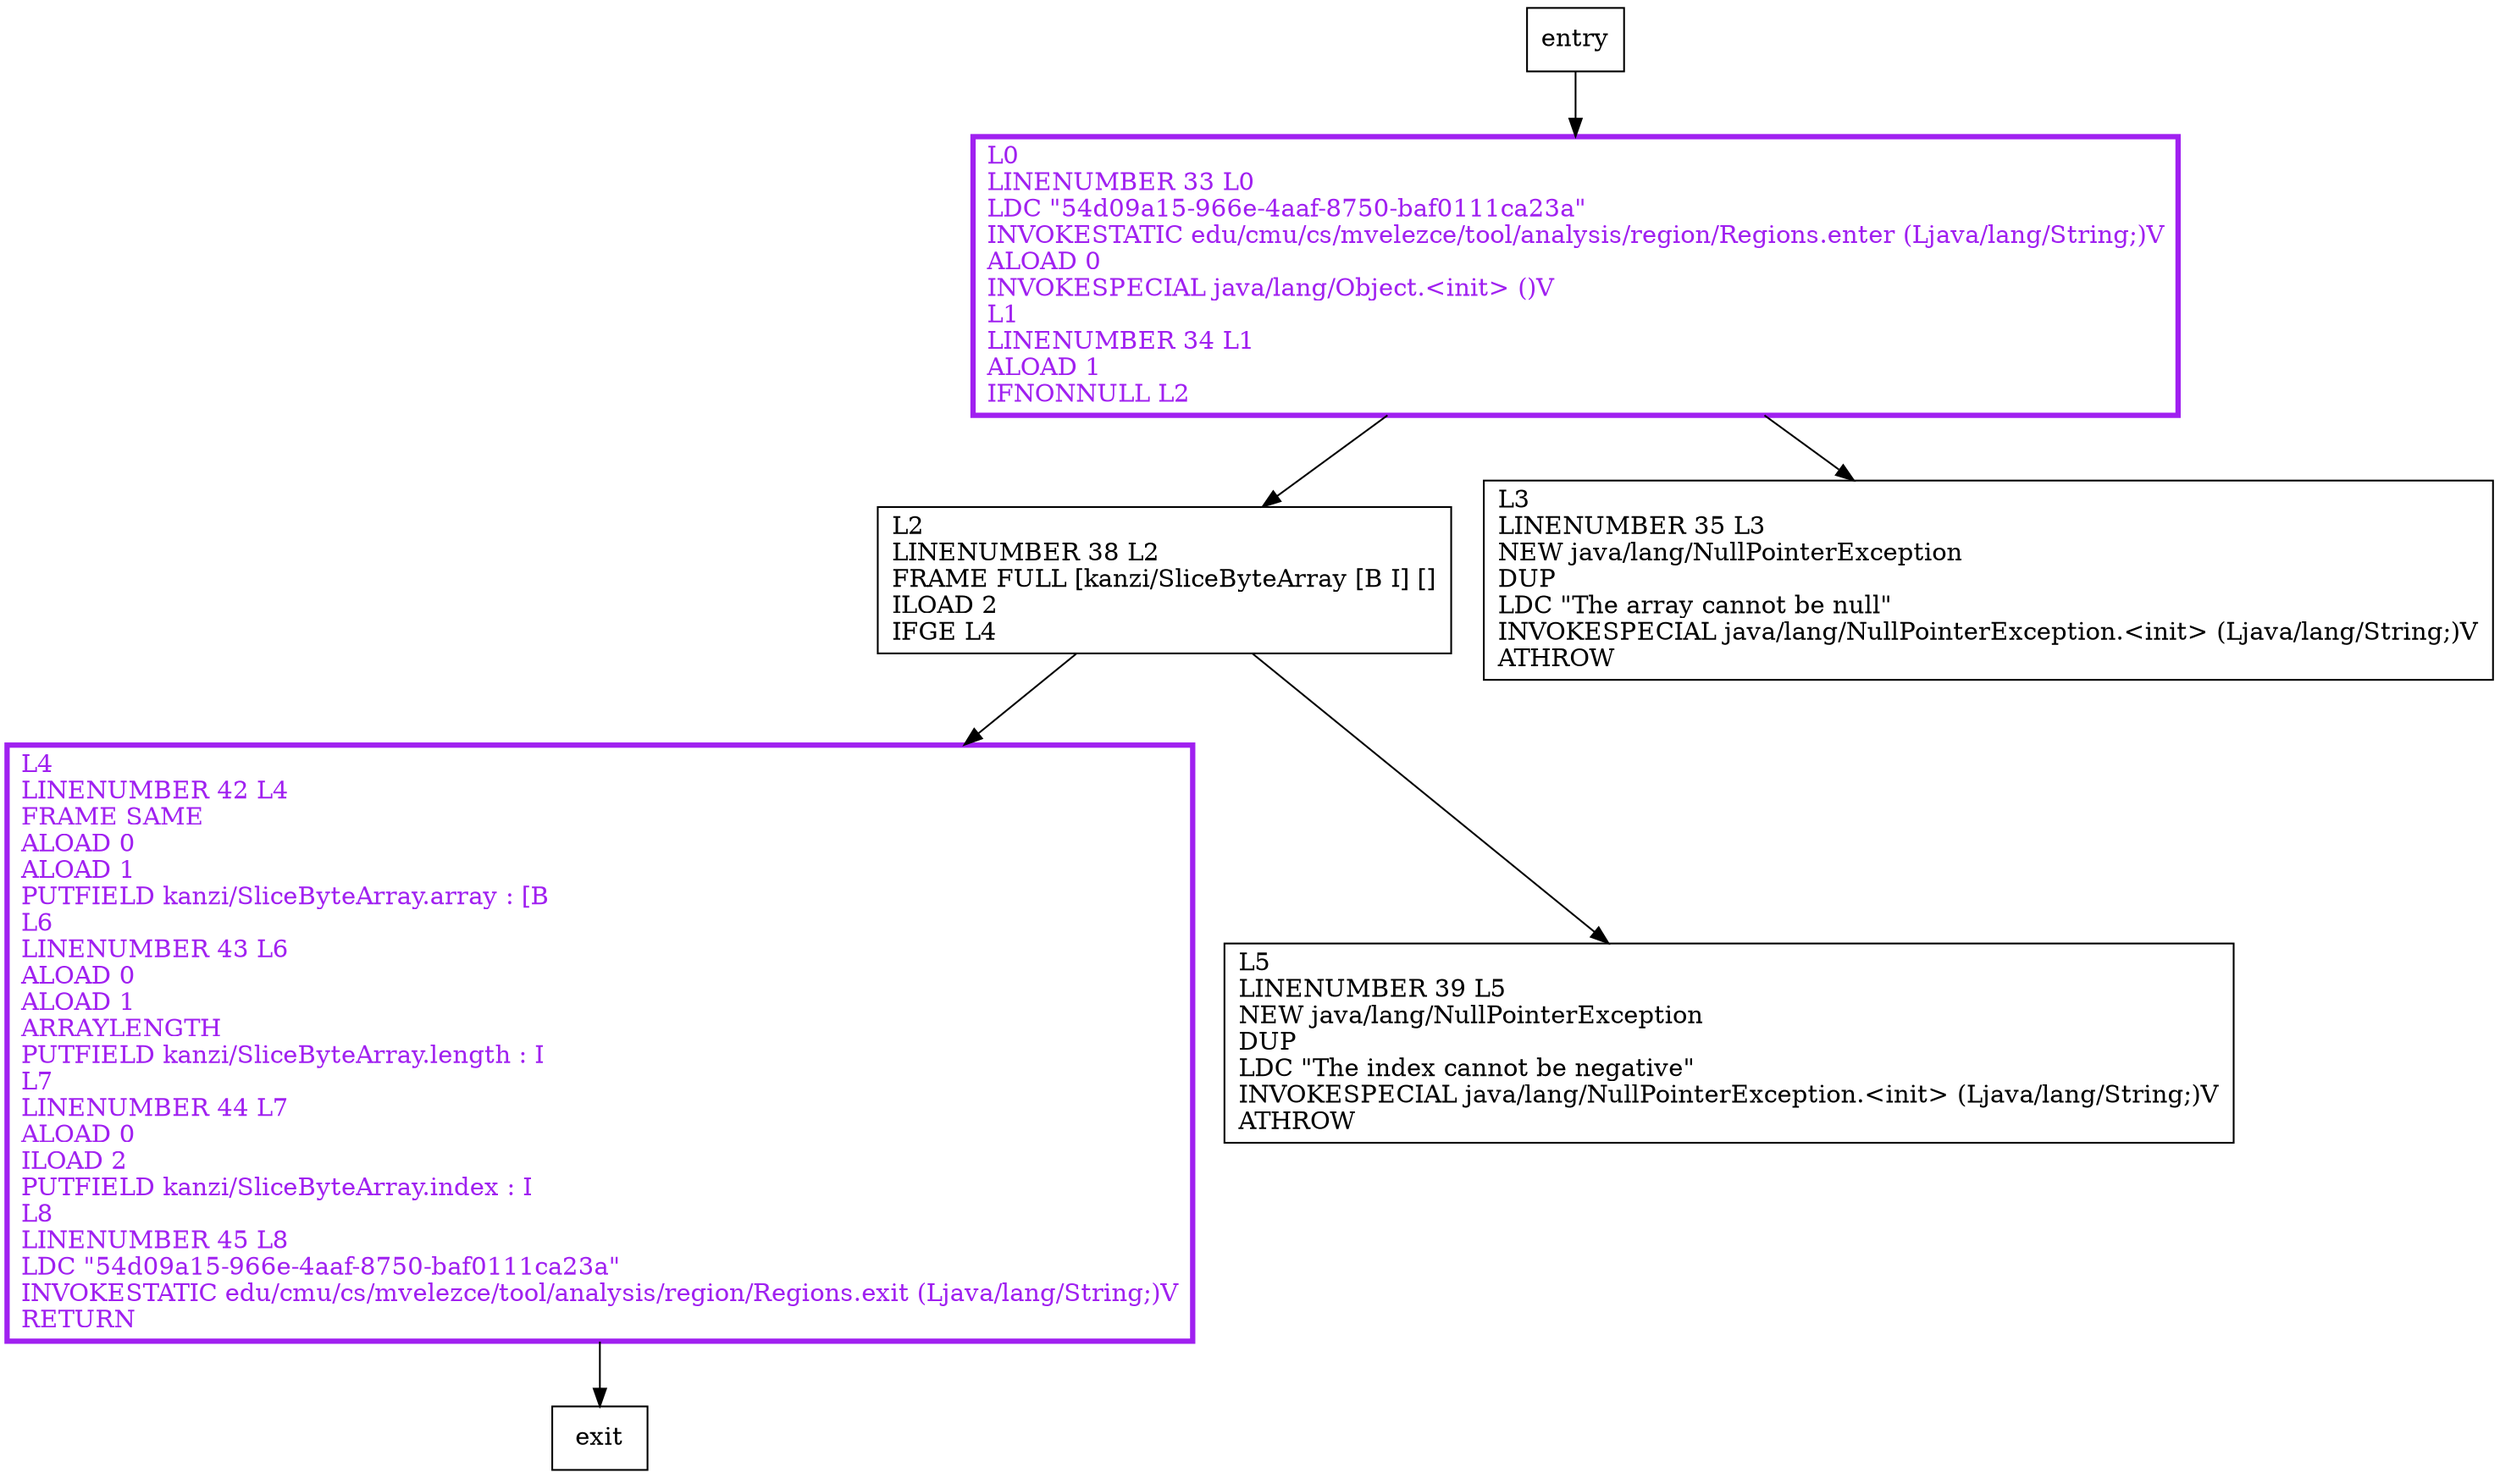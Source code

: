 digraph <init> {
node [shape=record];
2112143775 [label="L2\lLINENUMBER 38 L2\lFRAME FULL [kanzi/SliceByteArray [B I] []\lILOAD 2\lIFGE L4\l"];
1686366305 [label="L3\lLINENUMBER 35 L3\lNEW java/lang/NullPointerException\lDUP\lLDC \"The array cannot be null\"\lINVOKESPECIAL java/lang/NullPointerException.\<init\> (Ljava/lang/String;)V\lATHROW\l"];
1718307810 [label="L4\lLINENUMBER 42 L4\lFRAME SAME\lALOAD 0\lALOAD 1\lPUTFIELD kanzi/SliceByteArray.array : [B\lL6\lLINENUMBER 43 L6\lALOAD 0\lALOAD 1\lARRAYLENGTH\lPUTFIELD kanzi/SliceByteArray.length : I\lL7\lLINENUMBER 44 L7\lALOAD 0\lILOAD 2\lPUTFIELD kanzi/SliceByteArray.index : I\lL8\lLINENUMBER 45 L8\lLDC \"54d09a15-966e-4aaf-8750-baf0111ca23a\"\lINVOKESTATIC edu/cmu/cs/mvelezce/tool/analysis/region/Regions.exit (Ljava/lang/String;)V\lRETURN\l"];
819132363 [label="L0\lLINENUMBER 33 L0\lLDC \"54d09a15-966e-4aaf-8750-baf0111ca23a\"\lINVOKESTATIC edu/cmu/cs/mvelezce/tool/analysis/region/Regions.enter (Ljava/lang/String;)V\lALOAD 0\lINVOKESPECIAL java/lang/Object.\<init\> ()V\lL1\lLINENUMBER 34 L1\lALOAD 1\lIFNONNULL L2\l"];
1092650059 [label="L5\lLINENUMBER 39 L5\lNEW java/lang/NullPointerException\lDUP\lLDC \"The index cannot be negative\"\lINVOKESPECIAL java/lang/NullPointerException.\<init\> (Ljava/lang/String;)V\lATHROW\l"];
entry;
exit;
entry -> 819132363;
2112143775 -> 1718307810;
2112143775 -> 1092650059;
1718307810 -> exit;
819132363 -> 2112143775;
819132363 -> 1686366305;
1718307810[fontcolor="purple", penwidth=3, color="purple"];
819132363[fontcolor="purple", penwidth=3, color="purple"];
}
